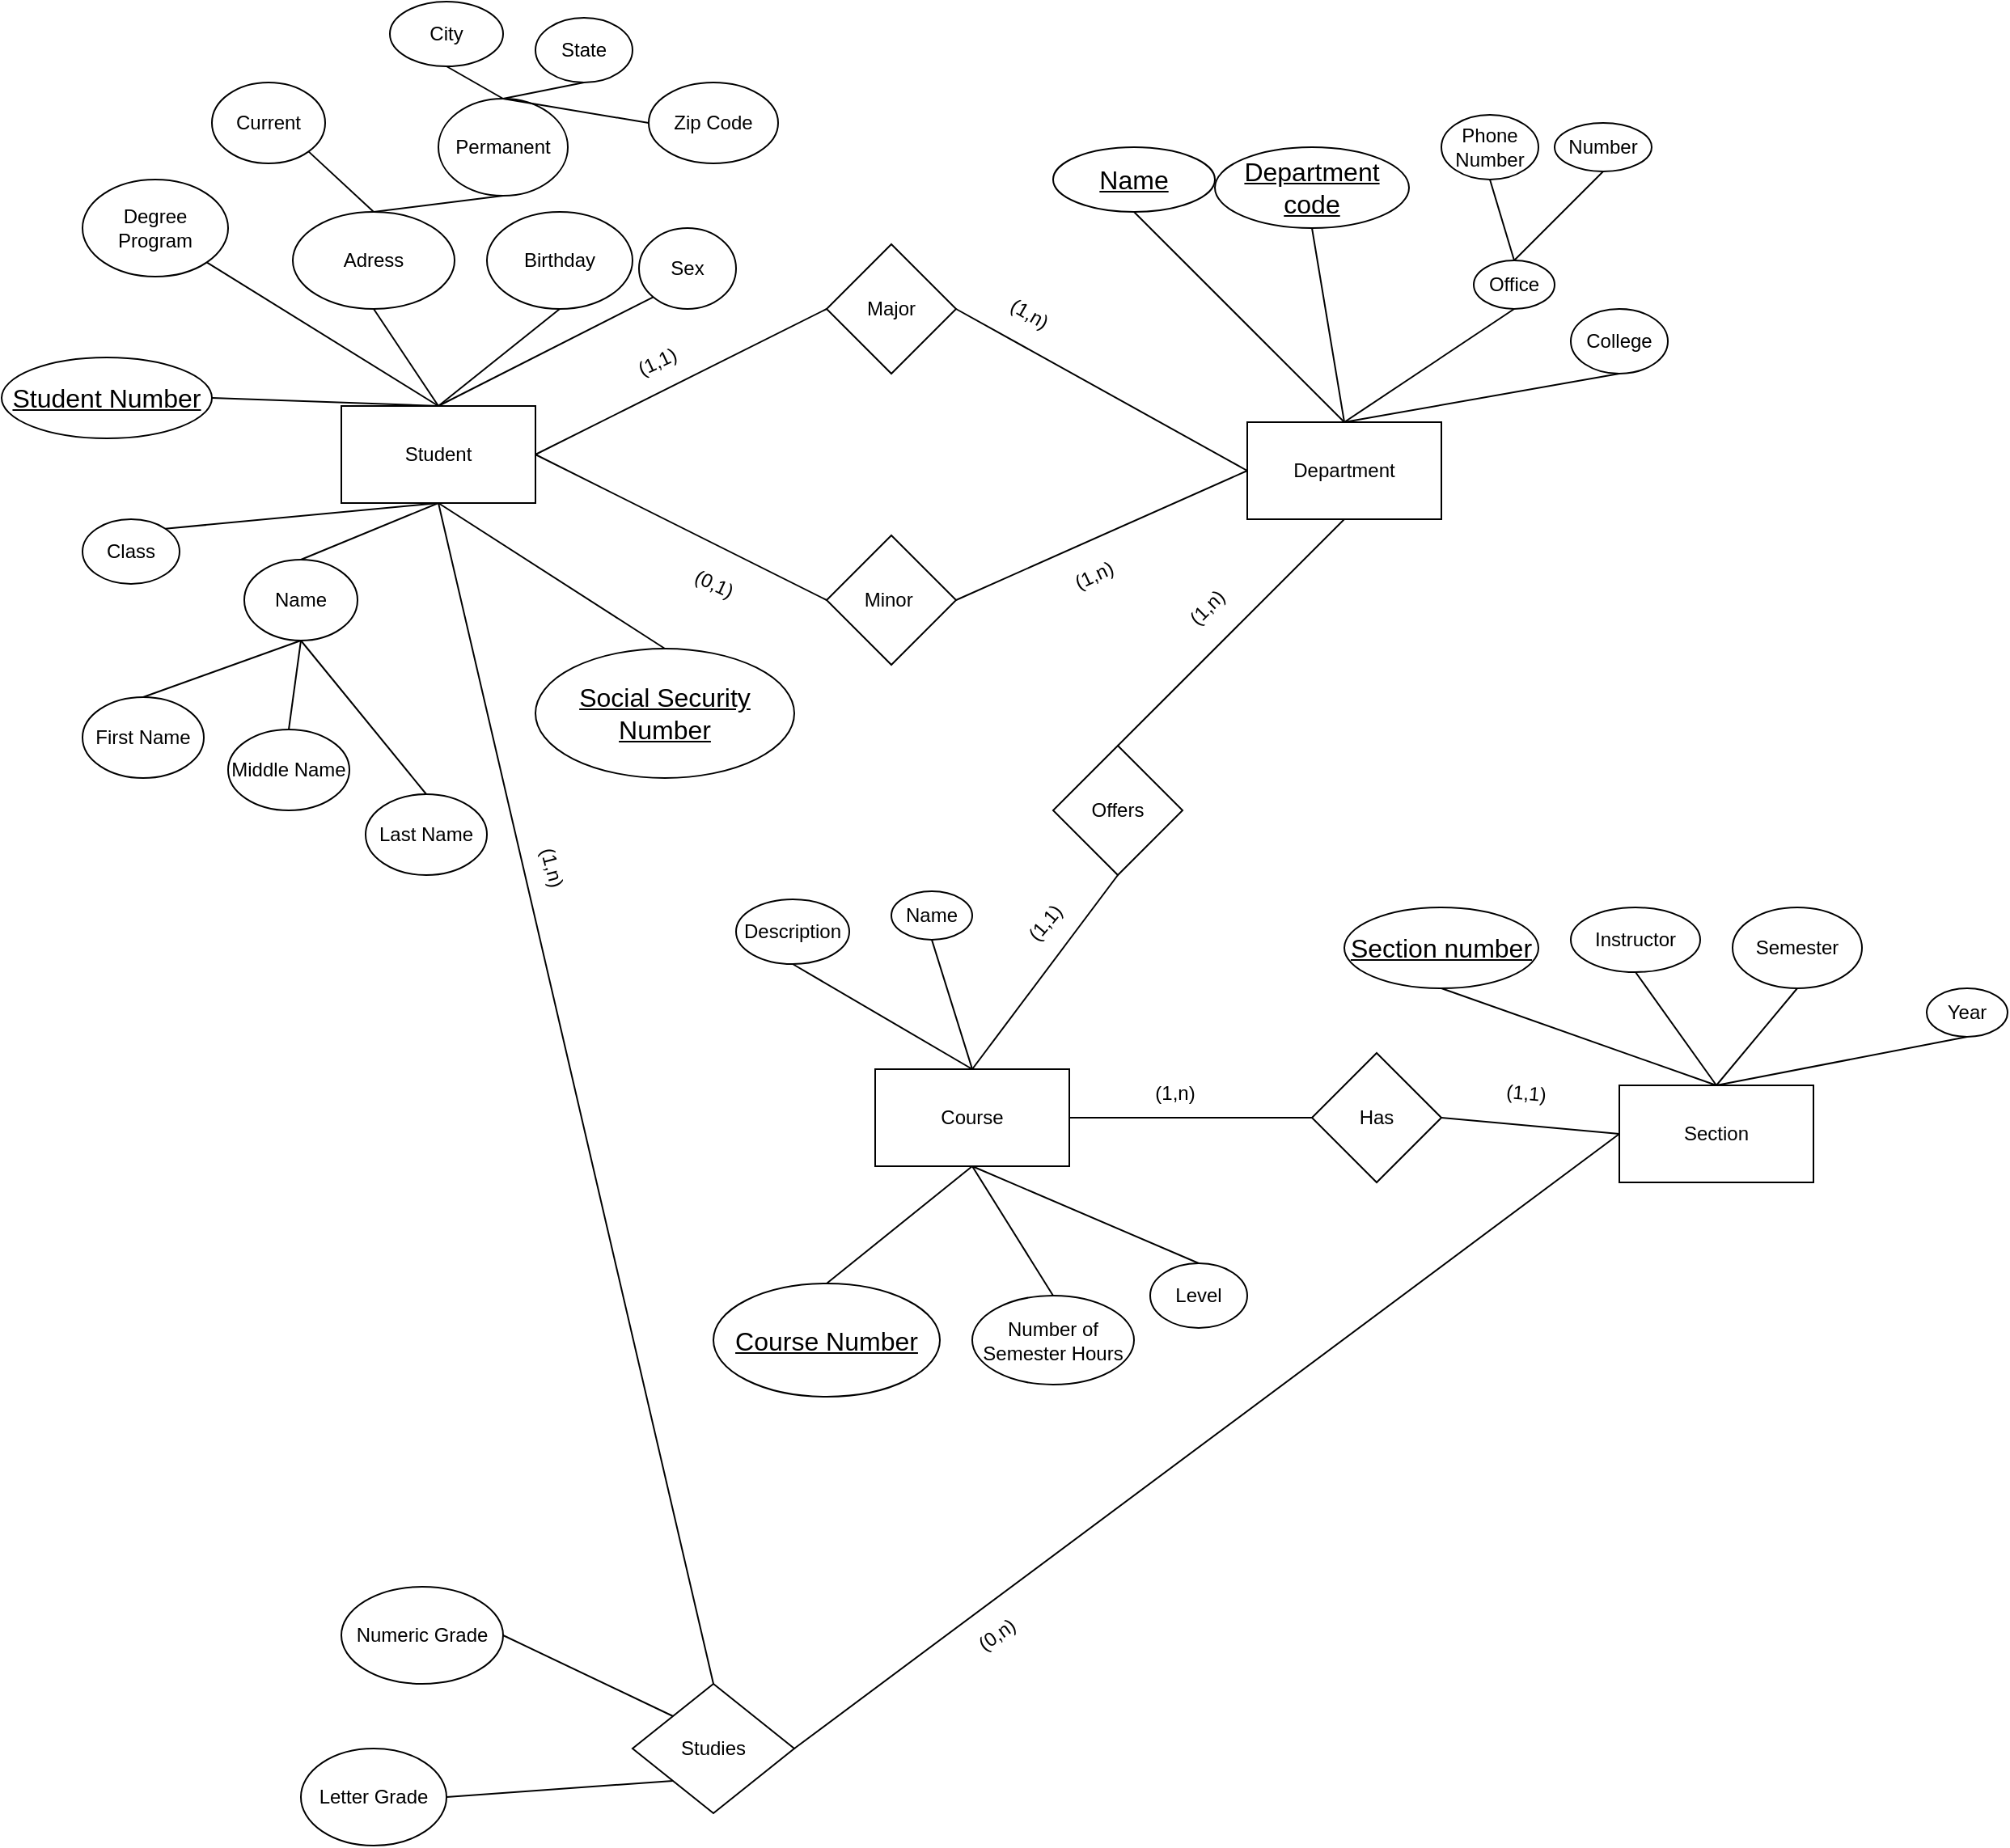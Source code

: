 <mxfile version="21.7.5" type="github">
  <diagram name="Trang-1" id="bUZbcSmSO2R_-x17oZc5">
    <mxGraphModel dx="2227" dy="803" grid="1" gridSize="10" guides="1" tooltips="1" connect="1" arrows="1" fold="1" page="1" pageScale="1" pageWidth="827" pageHeight="1169" math="0" shadow="0">
      <root>
        <mxCell id="0" />
        <mxCell id="1" parent="0" />
        <mxCell id="7urX788cK74MD0mrlxxl-1" value="Student" style="rounded=0;whiteSpace=wrap;html=1;" parent="1" vertex="1">
          <mxGeometry x="170" y="260" width="120" height="60" as="geometry" />
        </mxCell>
        <mxCell id="7urX788cK74MD0mrlxxl-2" value="Adress" style="ellipse;whiteSpace=wrap;html=1;" parent="1" vertex="1">
          <mxGeometry x="140" y="140" width="100" height="60" as="geometry" />
        </mxCell>
        <mxCell id="7urX788cK74MD0mrlxxl-3" value="Current" style="ellipse;whiteSpace=wrap;html=1;" parent="1" vertex="1">
          <mxGeometry x="90" y="60" width="70" height="50" as="geometry" />
        </mxCell>
        <mxCell id="7urX788cK74MD0mrlxxl-4" value="Permanent" style="ellipse;whiteSpace=wrap;html=1;" parent="1" vertex="1">
          <mxGeometry x="230" y="70" width="80" height="60" as="geometry" />
        </mxCell>
        <mxCell id="7urX788cK74MD0mrlxxl-5" value="" style="endArrow=none;html=1;rounded=0;entryX=1;entryY=1;entryDx=0;entryDy=0;exitX=0.5;exitY=0;exitDx=0;exitDy=0;" parent="1" source="7urX788cK74MD0mrlxxl-2" target="7urX788cK74MD0mrlxxl-3" edge="1">
          <mxGeometry width="50" height="50" relative="1" as="geometry">
            <mxPoint x="200" y="230" as="sourcePoint" />
            <mxPoint x="250" y="180" as="targetPoint" />
          </mxGeometry>
        </mxCell>
        <mxCell id="7urX788cK74MD0mrlxxl-7" value="" style="endArrow=none;html=1;rounded=0;entryX=0.5;entryY=1;entryDx=0;entryDy=0;exitX=0.5;exitY=0;exitDx=0;exitDy=0;" parent="1" source="7urX788cK74MD0mrlxxl-2" target="7urX788cK74MD0mrlxxl-4" edge="1">
          <mxGeometry width="50" height="50" relative="1" as="geometry">
            <mxPoint x="200" y="230" as="sourcePoint" />
            <mxPoint x="250" y="180" as="targetPoint" />
          </mxGeometry>
        </mxCell>
        <mxCell id="7urX788cK74MD0mrlxxl-8" value="City" style="ellipse;whiteSpace=wrap;html=1;" parent="1" vertex="1">
          <mxGeometry x="200" y="10" width="70" height="40" as="geometry" />
        </mxCell>
        <mxCell id="7urX788cK74MD0mrlxxl-9" value="State" style="ellipse;whiteSpace=wrap;html=1;" parent="1" vertex="1">
          <mxGeometry x="290" y="20" width="60" height="40" as="geometry" />
        </mxCell>
        <mxCell id="7urX788cK74MD0mrlxxl-10" value="Zip Code" style="ellipse;whiteSpace=wrap;html=1;" parent="1" vertex="1">
          <mxGeometry x="360" y="60" width="80" height="50" as="geometry" />
        </mxCell>
        <mxCell id="7urX788cK74MD0mrlxxl-11" value="" style="endArrow=none;html=1;rounded=0;entryX=0.5;entryY=1;entryDx=0;entryDy=0;exitX=0.5;exitY=0;exitDx=0;exitDy=0;" parent="1" source="7urX788cK74MD0mrlxxl-4" target="7urX788cK74MD0mrlxxl-9" edge="1">
          <mxGeometry width="50" height="50" relative="1" as="geometry">
            <mxPoint x="200" y="230" as="sourcePoint" />
            <mxPoint x="250" y="180" as="targetPoint" />
          </mxGeometry>
        </mxCell>
        <mxCell id="7urX788cK74MD0mrlxxl-12" value="" style="endArrow=none;html=1;rounded=0;entryX=0;entryY=0.5;entryDx=0;entryDy=0;exitX=0.5;exitY=0;exitDx=0;exitDy=0;" parent="1" source="7urX788cK74MD0mrlxxl-4" target="7urX788cK74MD0mrlxxl-10" edge="1">
          <mxGeometry width="50" height="50" relative="1" as="geometry">
            <mxPoint x="200" y="230" as="sourcePoint" />
            <mxPoint x="250" y="180" as="targetPoint" />
          </mxGeometry>
        </mxCell>
        <mxCell id="7urX788cK74MD0mrlxxl-13" value="" style="endArrow=none;html=1;rounded=0;entryX=0.5;entryY=1;entryDx=0;entryDy=0;exitX=0.5;exitY=0;exitDx=0;exitDy=0;" parent="1" source="7urX788cK74MD0mrlxxl-4" target="7urX788cK74MD0mrlxxl-8" edge="1">
          <mxGeometry width="50" height="50" relative="1" as="geometry">
            <mxPoint x="200" y="230" as="sourcePoint" />
            <mxPoint x="250" y="180" as="targetPoint" />
          </mxGeometry>
        </mxCell>
        <mxCell id="7urX788cK74MD0mrlxxl-14" value="" style="endArrow=none;html=1;rounded=0;entryX=0.5;entryY=1;entryDx=0;entryDy=0;exitX=0.5;exitY=0;exitDx=0;exitDy=0;" parent="1" source="7urX788cK74MD0mrlxxl-1" target="7urX788cK74MD0mrlxxl-2" edge="1">
          <mxGeometry width="50" height="50" relative="1" as="geometry">
            <mxPoint x="200" y="230" as="sourcePoint" />
            <mxPoint x="250" y="180" as="targetPoint" />
          </mxGeometry>
        </mxCell>
        <mxCell id="7urX788cK74MD0mrlxxl-15" value="Degree&lt;br&gt;Program" style="ellipse;whiteSpace=wrap;html=1;" parent="1" vertex="1">
          <mxGeometry x="10" y="120" width="90" height="60" as="geometry" />
        </mxCell>
        <mxCell id="7urX788cK74MD0mrlxxl-16" value="" style="endArrow=none;html=1;rounded=0;entryX=1;entryY=1;entryDx=0;entryDy=0;exitX=0.5;exitY=0;exitDx=0;exitDy=0;" parent="1" source="7urX788cK74MD0mrlxxl-1" target="7urX788cK74MD0mrlxxl-15" edge="1">
          <mxGeometry width="50" height="50" relative="1" as="geometry">
            <mxPoint x="200" y="230" as="sourcePoint" />
            <mxPoint x="250" y="180" as="targetPoint" />
          </mxGeometry>
        </mxCell>
        <mxCell id="7urX788cK74MD0mrlxxl-17" value="Birthday" style="ellipse;whiteSpace=wrap;html=1;" parent="1" vertex="1">
          <mxGeometry x="260" y="140" width="90" height="60" as="geometry" />
        </mxCell>
        <mxCell id="7urX788cK74MD0mrlxxl-18" value="" style="endArrow=none;html=1;rounded=0;entryX=0.5;entryY=1;entryDx=0;entryDy=0;exitX=0.5;exitY=0;exitDx=0;exitDy=0;" parent="1" source="7urX788cK74MD0mrlxxl-1" target="7urX788cK74MD0mrlxxl-17" edge="1">
          <mxGeometry width="50" height="50" relative="1" as="geometry">
            <mxPoint x="200" y="230" as="sourcePoint" />
            <mxPoint x="250" y="180" as="targetPoint" />
          </mxGeometry>
        </mxCell>
        <mxCell id="7urX788cK74MD0mrlxxl-19" value="Sex" style="ellipse;whiteSpace=wrap;html=1;" parent="1" vertex="1">
          <mxGeometry x="354" y="150" width="60" height="50" as="geometry" />
        </mxCell>
        <mxCell id="7urX788cK74MD0mrlxxl-20" value="" style="endArrow=none;html=1;rounded=0;exitX=0.5;exitY=0;exitDx=0;exitDy=0;entryX=0;entryY=1;entryDx=0;entryDy=0;" parent="1" source="7urX788cK74MD0mrlxxl-1" target="7urX788cK74MD0mrlxxl-19" edge="1">
          <mxGeometry width="50" height="50" relative="1" as="geometry">
            <mxPoint x="290" y="230" as="sourcePoint" />
            <mxPoint x="340" y="180" as="targetPoint" />
          </mxGeometry>
        </mxCell>
        <mxCell id="7urX788cK74MD0mrlxxl-25" value="" style="endArrow=none;html=1;rounded=0;entryX=0.5;entryY=0;entryDx=0;entryDy=0;exitX=1;exitY=0.5;exitDx=0;exitDy=0;" parent="1" source="sSFE2bx_OoiekjLR6h48-2" target="7urX788cK74MD0mrlxxl-1" edge="1">
          <mxGeometry width="50" height="50" relative="1" as="geometry">
            <mxPoint x="95.355" y="249.749" as="sourcePoint" />
            <mxPoint x="50" y="180" as="targetPoint" />
          </mxGeometry>
        </mxCell>
        <mxCell id="7urX788cK74MD0mrlxxl-26" value="Class" style="ellipse;whiteSpace=wrap;html=1;" parent="1" vertex="1">
          <mxGeometry x="10" y="330" width="60" height="40" as="geometry" />
        </mxCell>
        <mxCell id="7urX788cK74MD0mrlxxl-27" value="" style="endArrow=none;html=1;rounded=0;entryX=0.5;entryY=1;entryDx=0;entryDy=0;exitX=1;exitY=0;exitDx=0;exitDy=0;" parent="1" source="7urX788cK74MD0mrlxxl-26" target="7urX788cK74MD0mrlxxl-1" edge="1">
          <mxGeometry width="50" height="50" relative="1" as="geometry">
            <mxPoint x="130" y="390" as="sourcePoint" />
            <mxPoint x="180" y="340" as="targetPoint" />
          </mxGeometry>
        </mxCell>
        <mxCell id="7urX788cK74MD0mrlxxl-28" value="" style="endArrow=none;html=1;rounded=0;entryX=0.5;entryY=1;entryDx=0;entryDy=0;exitX=0.5;exitY=0;exitDx=0;exitDy=0;" parent="1" source="7urX788cK74MD0mrlxxl-29" target="7urX788cK74MD0mrlxxl-1" edge="1">
          <mxGeometry width="50" height="50" relative="1" as="geometry">
            <mxPoint x="160" y="450" as="sourcePoint" />
            <mxPoint x="220" y="360" as="targetPoint" />
          </mxGeometry>
        </mxCell>
        <mxCell id="7urX788cK74MD0mrlxxl-29" value="Name" style="ellipse;whiteSpace=wrap;html=1;" parent="1" vertex="1">
          <mxGeometry x="110" y="355" width="70" height="50" as="geometry" />
        </mxCell>
        <mxCell id="7urX788cK74MD0mrlxxl-30" value="First Name" style="ellipse;whiteSpace=wrap;html=1;" parent="1" vertex="1">
          <mxGeometry x="10" y="440" width="75" height="50" as="geometry" />
        </mxCell>
        <mxCell id="7urX788cK74MD0mrlxxl-31" value="Last Name" style="ellipse;whiteSpace=wrap;html=1;" parent="1" vertex="1">
          <mxGeometry x="185" y="500" width="75" height="50" as="geometry" />
        </mxCell>
        <mxCell id="7urX788cK74MD0mrlxxl-32" value="Middle Name" style="ellipse;whiteSpace=wrap;html=1;" parent="1" vertex="1">
          <mxGeometry x="100" y="460" width="75" height="50" as="geometry" />
        </mxCell>
        <mxCell id="7urX788cK74MD0mrlxxl-34" value="" style="endArrow=none;html=1;rounded=0;entryX=0.5;entryY=1;entryDx=0;entryDy=0;exitX=0.5;exitY=0;exitDx=0;exitDy=0;" parent="1" source="7urX788cK74MD0mrlxxl-30" target="7urX788cK74MD0mrlxxl-29" edge="1">
          <mxGeometry width="50" height="50" relative="1" as="geometry">
            <mxPoint x="130" y="390" as="sourcePoint" />
            <mxPoint x="180" y="340" as="targetPoint" />
          </mxGeometry>
        </mxCell>
        <mxCell id="7urX788cK74MD0mrlxxl-35" value="" style="endArrow=none;html=1;rounded=0;entryX=0.5;entryY=1;entryDx=0;entryDy=0;exitX=0.5;exitY=0;exitDx=0;exitDy=0;" parent="1" source="7urX788cK74MD0mrlxxl-32" target="7urX788cK74MD0mrlxxl-29" edge="1">
          <mxGeometry width="50" height="50" relative="1" as="geometry">
            <mxPoint x="130" y="390" as="sourcePoint" />
            <mxPoint x="180" y="340" as="targetPoint" />
          </mxGeometry>
        </mxCell>
        <mxCell id="7urX788cK74MD0mrlxxl-36" value="" style="endArrow=none;html=1;rounded=0;entryX=0.5;entryY=1;entryDx=0;entryDy=0;exitX=0.5;exitY=0;exitDx=0;exitDy=0;" parent="1" source="7urX788cK74MD0mrlxxl-31" target="7urX788cK74MD0mrlxxl-29" edge="1">
          <mxGeometry width="50" height="50" relative="1" as="geometry">
            <mxPoint x="130" y="390" as="sourcePoint" />
            <mxPoint x="180" y="340" as="targetPoint" />
          </mxGeometry>
        </mxCell>
        <mxCell id="7urX788cK74MD0mrlxxl-37" value="" style="endArrow=none;html=1;rounded=0;exitX=1;exitY=0.5;exitDx=0;exitDy=0;entryX=0;entryY=0.5;entryDx=0;entryDy=0;" parent="1" source="7urX788cK74MD0mrlxxl-1" target="7urX788cK74MD0mrlxxl-38" edge="1">
          <mxGeometry width="50" height="50" relative="1" as="geometry">
            <mxPoint x="430" y="130" as="sourcePoint" />
            <mxPoint x="490" y="190" as="targetPoint" />
          </mxGeometry>
        </mxCell>
        <mxCell id="7urX788cK74MD0mrlxxl-38" value="Major" style="rhombus;whiteSpace=wrap;html=1;" parent="1" vertex="1">
          <mxGeometry x="470" y="160" width="80" height="80" as="geometry" />
        </mxCell>
        <mxCell id="7urX788cK74MD0mrlxxl-39" value="(1,1)" style="text;html=1;align=center;verticalAlign=middle;resizable=0;points=[];autosize=1;strokeColor=none;fillColor=none;rotation=-25;" parent="1" vertex="1">
          <mxGeometry x="340" y="218" width="50" height="30" as="geometry" />
        </mxCell>
        <mxCell id="7urX788cK74MD0mrlxxl-40" value="" style="endArrow=none;html=1;rounded=0;exitX=1;exitY=0.5;exitDx=0;exitDy=0;entryX=0;entryY=0.5;entryDx=0;entryDy=0;" parent="1" source="7urX788cK74MD0mrlxxl-1" target="7urX788cK74MD0mrlxxl-41" edge="1">
          <mxGeometry width="50" height="50" relative="1" as="geometry">
            <mxPoint x="360" y="130" as="sourcePoint" />
            <mxPoint x="480" y="380" as="targetPoint" />
          </mxGeometry>
        </mxCell>
        <mxCell id="7urX788cK74MD0mrlxxl-41" value="Minor&amp;nbsp;" style="rhombus;whiteSpace=wrap;html=1;" parent="1" vertex="1">
          <mxGeometry x="470" y="340" width="80" height="80" as="geometry" />
        </mxCell>
        <mxCell id="7urX788cK74MD0mrlxxl-42" value="" style="endArrow=none;html=1;rounded=0;entryX=1;entryY=0.5;entryDx=0;entryDy=0;exitX=0;exitY=0.5;exitDx=0;exitDy=0;" parent="1" source="7urX788cK74MD0mrlxxl-44" target="7urX788cK74MD0mrlxxl-38" edge="1">
          <mxGeometry width="50" height="50" relative="1" as="geometry">
            <mxPoint x="730" y="300" as="sourcePoint" />
            <mxPoint x="580" y="210" as="targetPoint" />
          </mxGeometry>
        </mxCell>
        <mxCell id="7urX788cK74MD0mrlxxl-43" value="" style="endArrow=none;html=1;rounded=0;exitX=1;exitY=0.5;exitDx=0;exitDy=0;entryX=0;entryY=0.5;entryDx=0;entryDy=0;" parent="1" source="7urX788cK74MD0mrlxxl-41" target="7urX788cK74MD0mrlxxl-44" edge="1">
          <mxGeometry width="50" height="50" relative="1" as="geometry">
            <mxPoint x="530" y="260" as="sourcePoint" />
            <mxPoint x="730" y="300" as="targetPoint" />
          </mxGeometry>
        </mxCell>
        <mxCell id="7urX788cK74MD0mrlxxl-44" value="Department" style="rounded=0;whiteSpace=wrap;html=1;" parent="1" vertex="1">
          <mxGeometry x="730" y="270" width="120" height="60" as="geometry" />
        </mxCell>
        <mxCell id="7urX788cK74MD0mrlxxl-45" value="" style="endArrow=none;html=1;rounded=0;entryX=0.5;entryY=0;entryDx=0;entryDy=0;exitX=0.5;exitY=1;exitDx=0;exitDy=0;" parent="1" source="sSFE2bx_OoiekjLR6h48-1" target="7urX788cK74MD0mrlxxl-44" edge="1">
          <mxGeometry width="50" height="50" relative="1" as="geometry">
            <mxPoint x="675" y="170" as="sourcePoint" />
            <mxPoint x="740" y="180" as="targetPoint" />
          </mxGeometry>
        </mxCell>
        <mxCell id="7urX788cK74MD0mrlxxl-50" value="" style="endArrow=none;html=1;rounded=0;entryX=0.5;entryY=1;entryDx=0;entryDy=0;exitX=0.5;exitY=0;exitDx=0;exitDy=0;" parent="1" source="7urX788cK74MD0mrlxxl-44" target="sSFE2bx_OoiekjLR6h48-3" edge="1">
          <mxGeometry width="50" height="50" relative="1" as="geometry">
            <mxPoint x="760" y="170" as="sourcePoint" />
            <mxPoint x="795" y="170" as="targetPoint" />
          </mxGeometry>
        </mxCell>
        <mxCell id="7urX788cK74MD0mrlxxl-51" value="" style="endArrow=none;html=1;rounded=0;exitX=0.5;exitY=0;exitDx=0;exitDy=0;entryX=0.5;entryY=1;entryDx=0;entryDy=0;" parent="1" source="7urX788cK74MD0mrlxxl-44" target="7urX788cK74MD0mrlxxl-52" edge="1">
          <mxGeometry width="50" height="50" relative="1" as="geometry">
            <mxPoint x="830" y="270" as="sourcePoint" />
            <mxPoint x="900" y="190" as="targetPoint" />
          </mxGeometry>
        </mxCell>
        <mxCell id="7urX788cK74MD0mrlxxl-52" value="Office" style="ellipse;whiteSpace=wrap;html=1;" parent="1" vertex="1">
          <mxGeometry x="870" y="170" width="50" height="30" as="geometry" />
        </mxCell>
        <mxCell id="7urX788cK74MD0mrlxxl-53" value="Number" style="ellipse;whiteSpace=wrap;html=1;" parent="1" vertex="1">
          <mxGeometry x="920" y="85" width="60" height="30" as="geometry" />
        </mxCell>
        <mxCell id="7urX788cK74MD0mrlxxl-54" value="" style="endArrow=none;html=1;rounded=0;entryX=0.5;entryY=1;entryDx=0;entryDy=0;exitX=0.5;exitY=0;exitDx=0;exitDy=0;" parent="1" source="7urX788cK74MD0mrlxxl-52" target="7urX788cK74MD0mrlxxl-53" edge="1">
          <mxGeometry width="50" height="50" relative="1" as="geometry">
            <mxPoint x="970" y="260" as="sourcePoint" />
            <mxPoint x="1020" y="210" as="targetPoint" />
          </mxGeometry>
        </mxCell>
        <mxCell id="7urX788cK74MD0mrlxxl-56" value="Phone Number" style="ellipse;whiteSpace=wrap;html=1;" parent="1" vertex="1">
          <mxGeometry x="850" y="80" width="60" height="40" as="geometry" />
        </mxCell>
        <mxCell id="7urX788cK74MD0mrlxxl-57" value="" style="endArrow=none;html=1;rounded=0;entryX=0.5;entryY=1;entryDx=0;entryDy=0;exitX=0.5;exitY=0;exitDx=0;exitDy=0;" parent="1" source="7urX788cK74MD0mrlxxl-52" target="7urX788cK74MD0mrlxxl-56" edge="1">
          <mxGeometry width="50" height="50" relative="1" as="geometry">
            <mxPoint x="860" y="240" as="sourcePoint" />
            <mxPoint x="910" y="190" as="targetPoint" />
          </mxGeometry>
        </mxCell>
        <mxCell id="7urX788cK74MD0mrlxxl-58" value="" style="endArrow=none;html=1;rounded=0;exitX=0.5;exitY=0;exitDx=0;exitDy=0;entryX=0.5;entryY=1;entryDx=0;entryDy=0;" parent="1" source="7urX788cK74MD0mrlxxl-44" target="7urX788cK74MD0mrlxxl-59" edge="1">
          <mxGeometry width="50" height="50" relative="1" as="geometry">
            <mxPoint x="850" y="280" as="sourcePoint" />
            <mxPoint x="930" y="230" as="targetPoint" />
          </mxGeometry>
        </mxCell>
        <mxCell id="7urX788cK74MD0mrlxxl-59" value="College" style="ellipse;whiteSpace=wrap;html=1;" parent="1" vertex="1">
          <mxGeometry x="930" y="200" width="60" height="40" as="geometry" />
        </mxCell>
        <mxCell id="7urX788cK74MD0mrlxxl-60" value="(1,n)" style="text;html=1;align=center;verticalAlign=middle;resizable=0;points=[];autosize=1;strokeColor=none;fillColor=none;rotation=30;" parent="1" vertex="1">
          <mxGeometry x="570" y="188" width="50" height="30" as="geometry" />
        </mxCell>
        <mxCell id="7urX788cK74MD0mrlxxl-61" value="(0,1)" style="text;html=1;align=center;verticalAlign=middle;resizable=0;points=[];autosize=1;strokeColor=none;fillColor=none;rotation=25;" parent="1" vertex="1">
          <mxGeometry x="375" y="355" width="50" height="30" as="geometry" />
        </mxCell>
        <mxCell id="7urX788cK74MD0mrlxxl-62" value="(1,n)" style="text;html=1;align=center;verticalAlign=middle;resizable=0;points=[];autosize=1;strokeColor=none;fillColor=none;rotation=-25;" parent="1" vertex="1">
          <mxGeometry x="610" y="350" width="50" height="30" as="geometry" />
        </mxCell>
        <mxCell id="7urX788cK74MD0mrlxxl-63" value="" style="endArrow=none;html=1;rounded=0;entryX=0.5;entryY=1;entryDx=0;entryDy=0;exitX=0.5;exitY=0;exitDx=0;exitDy=0;" parent="1" source="7urX788cK74MD0mrlxxl-64" target="7urX788cK74MD0mrlxxl-1" edge="1">
          <mxGeometry width="50" height="50" relative="1" as="geometry">
            <mxPoint x="450" y="660" as="sourcePoint" />
            <mxPoint x="250" y="330" as="targetPoint" />
          </mxGeometry>
        </mxCell>
        <mxCell id="7urX788cK74MD0mrlxxl-64" value="Studies" style="rhombus;whiteSpace=wrap;html=1;" parent="1" vertex="1">
          <mxGeometry x="350" y="1050" width="100" height="80" as="geometry" />
        </mxCell>
        <mxCell id="7urX788cK74MD0mrlxxl-65" value="Letter Grade" style="ellipse;whiteSpace=wrap;html=1;" parent="1" vertex="1">
          <mxGeometry x="145" y="1090" width="90" height="60" as="geometry" />
        </mxCell>
        <mxCell id="7urX788cK74MD0mrlxxl-67" value="Numeric Grade" style="ellipse;whiteSpace=wrap;html=1;" parent="1" vertex="1">
          <mxGeometry x="170" y="990" width="100" height="60" as="geometry" />
        </mxCell>
        <mxCell id="7urX788cK74MD0mrlxxl-68" value="" style="endArrow=none;html=1;rounded=0;entryX=0;entryY=1;entryDx=0;entryDy=0;exitX=1;exitY=0.5;exitDx=0;exitDy=0;" parent="1" source="7urX788cK74MD0mrlxxl-65" target="7urX788cK74MD0mrlxxl-64" edge="1">
          <mxGeometry width="50" height="50" relative="1" as="geometry">
            <mxPoint x="540" y="680" as="sourcePoint" />
            <mxPoint x="590" y="630" as="targetPoint" />
          </mxGeometry>
        </mxCell>
        <mxCell id="7urX788cK74MD0mrlxxl-69" value="" style="endArrow=none;html=1;rounded=0;entryX=1;entryY=0.5;entryDx=0;entryDy=0;exitX=0;exitY=0;exitDx=0;exitDy=0;" parent="1" source="7urX788cK74MD0mrlxxl-64" target="7urX788cK74MD0mrlxxl-67" edge="1">
          <mxGeometry width="50" height="50" relative="1" as="geometry">
            <mxPoint x="540" y="680" as="sourcePoint" />
            <mxPoint x="590" y="630" as="targetPoint" />
          </mxGeometry>
        </mxCell>
        <mxCell id="7urX788cK74MD0mrlxxl-72" value="" style="endArrow=none;html=1;rounded=0;entryX=0.5;entryY=1;entryDx=0;entryDy=0;exitX=0.5;exitY=0;exitDx=0;exitDy=0;" parent="1" source="7urX788cK74MD0mrlxxl-73" target="7urX788cK74MD0mrlxxl-44" edge="1">
          <mxGeometry width="50" height="50" relative="1" as="geometry">
            <mxPoint x="760" y="550" as="sourcePoint" />
            <mxPoint x="660" y="580" as="targetPoint" />
          </mxGeometry>
        </mxCell>
        <mxCell id="7urX788cK74MD0mrlxxl-73" value="Offers" style="rhombus;whiteSpace=wrap;html=1;" parent="1" vertex="1">
          <mxGeometry x="610" y="470" width="80" height="80" as="geometry" />
        </mxCell>
        <mxCell id="7urX788cK74MD0mrlxxl-75" value="Course" style="rounded=0;whiteSpace=wrap;html=1;" parent="1" vertex="1">
          <mxGeometry x="500" y="670" width="120" height="60" as="geometry" />
        </mxCell>
        <mxCell id="7urX788cK74MD0mrlxxl-76" value="(1,n)" style="text;html=1;align=center;verticalAlign=middle;resizable=0;points=[];autosize=1;strokeColor=none;fillColor=none;rotation=75;" parent="1" vertex="1">
          <mxGeometry x="275" y="530" width="50" height="30" as="geometry" />
        </mxCell>
        <mxCell id="7urX788cK74MD0mrlxxl-77" value="" style="endArrow=none;html=1;rounded=0;entryX=0.5;entryY=1;entryDx=0;entryDy=0;exitX=0.5;exitY=0;exitDx=0;exitDy=0;" parent="1" source="7urX788cK74MD0mrlxxl-75" target="7urX788cK74MD0mrlxxl-73" edge="1">
          <mxGeometry width="50" height="50" relative="1" as="geometry">
            <mxPoint x="570" y="650" as="sourcePoint" />
            <mxPoint x="620" y="600" as="targetPoint" />
          </mxGeometry>
        </mxCell>
        <mxCell id="7urX788cK74MD0mrlxxl-78" value="Name" style="ellipse;whiteSpace=wrap;html=1;" parent="1" vertex="1">
          <mxGeometry x="510" y="560" width="50" height="30" as="geometry" />
        </mxCell>
        <mxCell id="7urX788cK74MD0mrlxxl-79" value="" style="endArrow=none;html=1;rounded=0;entryX=0.5;entryY=1;entryDx=0;entryDy=0;exitX=0.5;exitY=0;exitDx=0;exitDy=0;" parent="1" source="7urX788cK74MD0mrlxxl-75" target="7urX788cK74MD0mrlxxl-78" edge="1">
          <mxGeometry width="50" height="50" relative="1" as="geometry">
            <mxPoint x="470" y="670" as="sourcePoint" />
            <mxPoint x="520" y="620" as="targetPoint" />
          </mxGeometry>
        </mxCell>
        <mxCell id="7urX788cK74MD0mrlxxl-81" value="Description" style="ellipse;whiteSpace=wrap;html=1;" parent="1" vertex="1">
          <mxGeometry x="414" y="565" width="70" height="40" as="geometry" />
        </mxCell>
        <mxCell id="7urX788cK74MD0mrlxxl-82" value="" style="endArrow=none;html=1;rounded=0;entryX=0.5;entryY=1;entryDx=0;entryDy=0;exitX=0.5;exitY=0;exitDx=0;exitDy=0;" parent="1" source="7urX788cK74MD0mrlxxl-75" target="7urX788cK74MD0mrlxxl-81" edge="1">
          <mxGeometry width="50" height="50" relative="1" as="geometry">
            <mxPoint x="470" y="670" as="sourcePoint" />
            <mxPoint x="520" y="620" as="targetPoint" />
          </mxGeometry>
        </mxCell>
        <mxCell id="7urX788cK74MD0mrlxxl-84" value="" style="endArrow=none;html=1;rounded=0;entryX=0.5;entryY=1;entryDx=0;entryDy=0;exitX=0.5;exitY=0;exitDx=0;exitDy=0;" parent="1" source="sSFE2bx_OoiekjLR6h48-5" target="7urX788cK74MD0mrlxxl-75" edge="1">
          <mxGeometry width="50" height="50" relative="1" as="geometry">
            <mxPoint x="480" y="810" as="sourcePoint" />
            <mxPoint x="510" y="760" as="targetPoint" />
          </mxGeometry>
        </mxCell>
        <mxCell id="7urX788cK74MD0mrlxxl-85" value="Number of Semester Hours" style="ellipse;whiteSpace=wrap;html=1;" parent="1" vertex="1">
          <mxGeometry x="560" y="810" width="100" height="55" as="geometry" />
        </mxCell>
        <mxCell id="7urX788cK74MD0mrlxxl-86" value="" style="endArrow=none;html=1;rounded=0;entryX=0.5;entryY=1;entryDx=0;entryDy=0;exitX=0.5;exitY=0;exitDx=0;exitDy=0;" parent="1" source="7urX788cK74MD0mrlxxl-85" target="7urX788cK74MD0mrlxxl-75" edge="1">
          <mxGeometry width="50" height="50" relative="1" as="geometry">
            <mxPoint x="530" y="840" as="sourcePoint" />
            <mxPoint x="580" y="790" as="targetPoint" />
          </mxGeometry>
        </mxCell>
        <mxCell id="7urX788cK74MD0mrlxxl-88" value="Level" style="ellipse;whiteSpace=wrap;html=1;" parent="1" vertex="1">
          <mxGeometry x="670" y="790" width="60" height="40" as="geometry" />
        </mxCell>
        <mxCell id="7urX788cK74MD0mrlxxl-89" value="" style="endArrow=none;html=1;rounded=0;entryX=0.5;entryY=1;entryDx=0;entryDy=0;exitX=0.5;exitY=0;exitDx=0;exitDy=0;" parent="1" source="7urX788cK74MD0mrlxxl-88" target="7urX788cK74MD0mrlxxl-75" edge="1">
          <mxGeometry width="50" height="50" relative="1" as="geometry">
            <mxPoint x="600" y="820" as="sourcePoint" />
            <mxPoint x="650" y="770" as="targetPoint" />
          </mxGeometry>
        </mxCell>
        <mxCell id="7urX788cK74MD0mrlxxl-90" value="" style="endArrow=none;html=1;rounded=0;exitX=1;exitY=0.5;exitDx=0;exitDy=0;" parent="1" source="7urX788cK74MD0mrlxxl-75" target="7urX788cK74MD0mrlxxl-91" edge="1">
          <mxGeometry width="50" height="50" relative="1" as="geometry">
            <mxPoint x="660" y="730" as="sourcePoint" />
            <mxPoint x="730" y="700" as="targetPoint" />
          </mxGeometry>
        </mxCell>
        <mxCell id="7urX788cK74MD0mrlxxl-91" value="Has" style="rhombus;whiteSpace=wrap;html=1;" parent="1" vertex="1">
          <mxGeometry x="770" y="660" width="80" height="80" as="geometry" />
        </mxCell>
        <mxCell id="7urX788cK74MD0mrlxxl-92" value="" style="endArrow=none;html=1;rounded=0;exitX=1;exitY=0.5;exitDx=0;exitDy=0;entryX=0;entryY=0.5;entryDx=0;entryDy=0;" parent="1" source="7urX788cK74MD0mrlxxl-91" target="7urX788cK74MD0mrlxxl-93" edge="1">
          <mxGeometry width="50" height="50" relative="1" as="geometry">
            <mxPoint x="840" y="740" as="sourcePoint" />
            <mxPoint x="970" y="720" as="targetPoint" />
          </mxGeometry>
        </mxCell>
        <mxCell id="7urX788cK74MD0mrlxxl-93" value="Section" style="rounded=0;whiteSpace=wrap;html=1;" parent="1" vertex="1">
          <mxGeometry x="960" y="680" width="120" height="60" as="geometry" />
        </mxCell>
        <mxCell id="7urX788cK74MD0mrlxxl-94" value="Instructor" style="ellipse;whiteSpace=wrap;html=1;" parent="1" vertex="1">
          <mxGeometry x="930" y="570" width="80" height="40" as="geometry" />
        </mxCell>
        <mxCell id="7urX788cK74MD0mrlxxl-95" value="" style="endArrow=none;html=1;rounded=0;entryX=0.5;entryY=1;entryDx=0;entryDy=0;exitX=0.5;exitY=0;exitDx=0;exitDy=0;" parent="1" source="7urX788cK74MD0mrlxxl-93" target="7urX788cK74MD0mrlxxl-94" edge="1">
          <mxGeometry width="50" height="50" relative="1" as="geometry">
            <mxPoint x="1010" y="660" as="sourcePoint" />
            <mxPoint x="1010" y="610" as="targetPoint" />
          </mxGeometry>
        </mxCell>
        <mxCell id="7urX788cK74MD0mrlxxl-96" value="Semester" style="ellipse;whiteSpace=wrap;html=1;" parent="1" vertex="1">
          <mxGeometry x="1030" y="570" width="80" height="50" as="geometry" />
        </mxCell>
        <mxCell id="7urX788cK74MD0mrlxxl-97" value="" style="endArrow=none;html=1;rounded=0;entryX=0.5;entryY=1;entryDx=0;entryDy=0;exitX=0.5;exitY=0;exitDx=0;exitDy=0;" parent="1" source="7urX788cK74MD0mrlxxl-93" target="7urX788cK74MD0mrlxxl-96" edge="1">
          <mxGeometry width="50" height="50" relative="1" as="geometry">
            <mxPoint x="960" y="660" as="sourcePoint" />
            <mxPoint x="1010" y="610" as="targetPoint" />
          </mxGeometry>
        </mxCell>
        <mxCell id="7urX788cK74MD0mrlxxl-100" value="" style="endArrow=none;html=1;rounded=0;exitX=0.5;exitY=1;exitDx=0;exitDy=0;" parent="1" source="sSFE2bx_OoiekjLR6h48-4" edge="1">
          <mxGeometry width="50" height="50" relative="1" as="geometry">
            <mxPoint x="870" y="650" as="sourcePoint" />
            <mxPoint x="1020" y="680" as="targetPoint" />
          </mxGeometry>
        </mxCell>
        <mxCell id="7urX788cK74MD0mrlxxl-101" value="Year" style="ellipse;whiteSpace=wrap;html=1;" parent="1" vertex="1">
          <mxGeometry x="1150" y="620" width="50" height="30" as="geometry" />
        </mxCell>
        <mxCell id="7urX788cK74MD0mrlxxl-102" value="" style="endArrow=none;html=1;rounded=0;entryX=0.5;entryY=1;entryDx=0;entryDy=0;exitX=0.5;exitY=0;exitDx=0;exitDy=0;" parent="1" source="7urX788cK74MD0mrlxxl-93" target="7urX788cK74MD0mrlxxl-101" edge="1">
          <mxGeometry width="50" height="50" relative="1" as="geometry">
            <mxPoint x="1080" y="730" as="sourcePoint" />
            <mxPoint x="1130" y="680" as="targetPoint" />
          </mxGeometry>
        </mxCell>
        <mxCell id="7urX788cK74MD0mrlxxl-103" value="" style="endArrow=none;html=1;rounded=0;exitX=1;exitY=0.5;exitDx=0;exitDy=0;entryX=0;entryY=0.5;entryDx=0;entryDy=0;" parent="1" source="7urX788cK74MD0mrlxxl-64" target="7urX788cK74MD0mrlxxl-93" edge="1">
          <mxGeometry width="50" height="50" relative="1" as="geometry">
            <mxPoint x="610" y="740" as="sourcePoint" />
            <mxPoint x="660" y="690" as="targetPoint" />
          </mxGeometry>
        </mxCell>
        <mxCell id="7urX788cK74MD0mrlxxl-104" value="(0,n)" style="text;html=1;align=center;verticalAlign=middle;resizable=0;points=[];autosize=1;strokeColor=none;fillColor=none;rotation=-35;" parent="1" vertex="1">
          <mxGeometry x="550" y="1005" width="50" height="30" as="geometry" />
        </mxCell>
        <mxCell id="7urX788cK74MD0mrlxxl-105" value="(1,1)" style="text;html=1;align=center;verticalAlign=middle;resizable=0;points=[];autosize=1;strokeColor=none;fillColor=none;rotation=5;" parent="1" vertex="1">
          <mxGeometry x="877" y="670" width="50" height="30" as="geometry" />
        </mxCell>
        <mxCell id="7urX788cK74MD0mrlxxl-106" value="(1,n)" style="text;html=1;align=center;verticalAlign=middle;resizable=0;points=[];autosize=1;strokeColor=none;fillColor=none;rotation=0;" parent="1" vertex="1">
          <mxGeometry x="660" y="670" width="50" height="30" as="geometry" />
        </mxCell>
        <mxCell id="7urX788cK74MD0mrlxxl-107" value="(1,n)" style="text;html=1;align=center;verticalAlign=middle;resizable=0;points=[];autosize=1;strokeColor=none;fillColor=none;rotation=-45;" parent="1" vertex="1">
          <mxGeometry x="680" y="370" width="50" height="30" as="geometry" />
        </mxCell>
        <mxCell id="7urX788cK74MD0mrlxxl-108" value="(1,1)" style="text;html=1;align=center;verticalAlign=middle;resizable=0;points=[];autosize=1;strokeColor=none;fillColor=none;rotation=-50;" parent="1" vertex="1">
          <mxGeometry x="580" y="565" width="50" height="30" as="geometry" />
        </mxCell>
        <mxCell id="sSFE2bx_OoiekjLR6h48-1" value="Name" style="ellipse;whiteSpace=wrap;html=1;align=center;fontStyle=4;fontSize=16;" vertex="1" parent="1">
          <mxGeometry x="610" y="100" width="100" height="40" as="geometry" />
        </mxCell>
        <mxCell id="sSFE2bx_OoiekjLR6h48-2" value="Student Number" style="ellipse;whiteSpace=wrap;html=1;align=center;fontStyle=4;fontSize=16;" vertex="1" parent="1">
          <mxGeometry x="-40" y="230" width="130" height="50" as="geometry" />
        </mxCell>
        <mxCell id="sSFE2bx_OoiekjLR6h48-3" value="Department code" style="ellipse;whiteSpace=wrap;html=1;align=center;fontStyle=4;fontSize=16;" vertex="1" parent="1">
          <mxGeometry x="710" y="100" width="120" height="50" as="geometry" />
        </mxCell>
        <mxCell id="sSFE2bx_OoiekjLR6h48-4" value="Section number" style="ellipse;whiteSpace=wrap;html=1;align=center;fontStyle=4;fontSize=16;" vertex="1" parent="1">
          <mxGeometry x="790" y="570" width="120" height="50" as="geometry" />
        </mxCell>
        <mxCell id="sSFE2bx_OoiekjLR6h48-5" value="Course Number" style="ellipse;whiteSpace=wrap;html=1;align=center;fontStyle=4;fontSize=16;" vertex="1" parent="1">
          <mxGeometry x="400" y="802.5" width="140" height="70" as="geometry" />
        </mxCell>
        <mxCell id="sSFE2bx_OoiekjLR6h48-7" value="Social Security Number" style="ellipse;whiteSpace=wrap;html=1;align=center;fontStyle=4;fontSize=16;" vertex="1" parent="1">
          <mxGeometry x="290" y="410" width="160" height="80" as="geometry" />
        </mxCell>
        <mxCell id="sSFE2bx_OoiekjLR6h48-8" value="" style="endArrow=none;html=1;rounded=0;fontSize=12;startSize=8;endSize=8;curved=1;exitX=0.5;exitY=1;exitDx=0;exitDy=0;entryX=0.5;entryY=0;entryDx=0;entryDy=0;" edge="1" parent="1" source="7urX788cK74MD0mrlxxl-1" target="sSFE2bx_OoiekjLR6h48-7">
          <mxGeometry relative="1" as="geometry">
            <mxPoint x="-60" y="395" as="sourcePoint" />
            <mxPoint x="360" y="385" as="targetPoint" />
          </mxGeometry>
        </mxCell>
      </root>
    </mxGraphModel>
  </diagram>
</mxfile>
